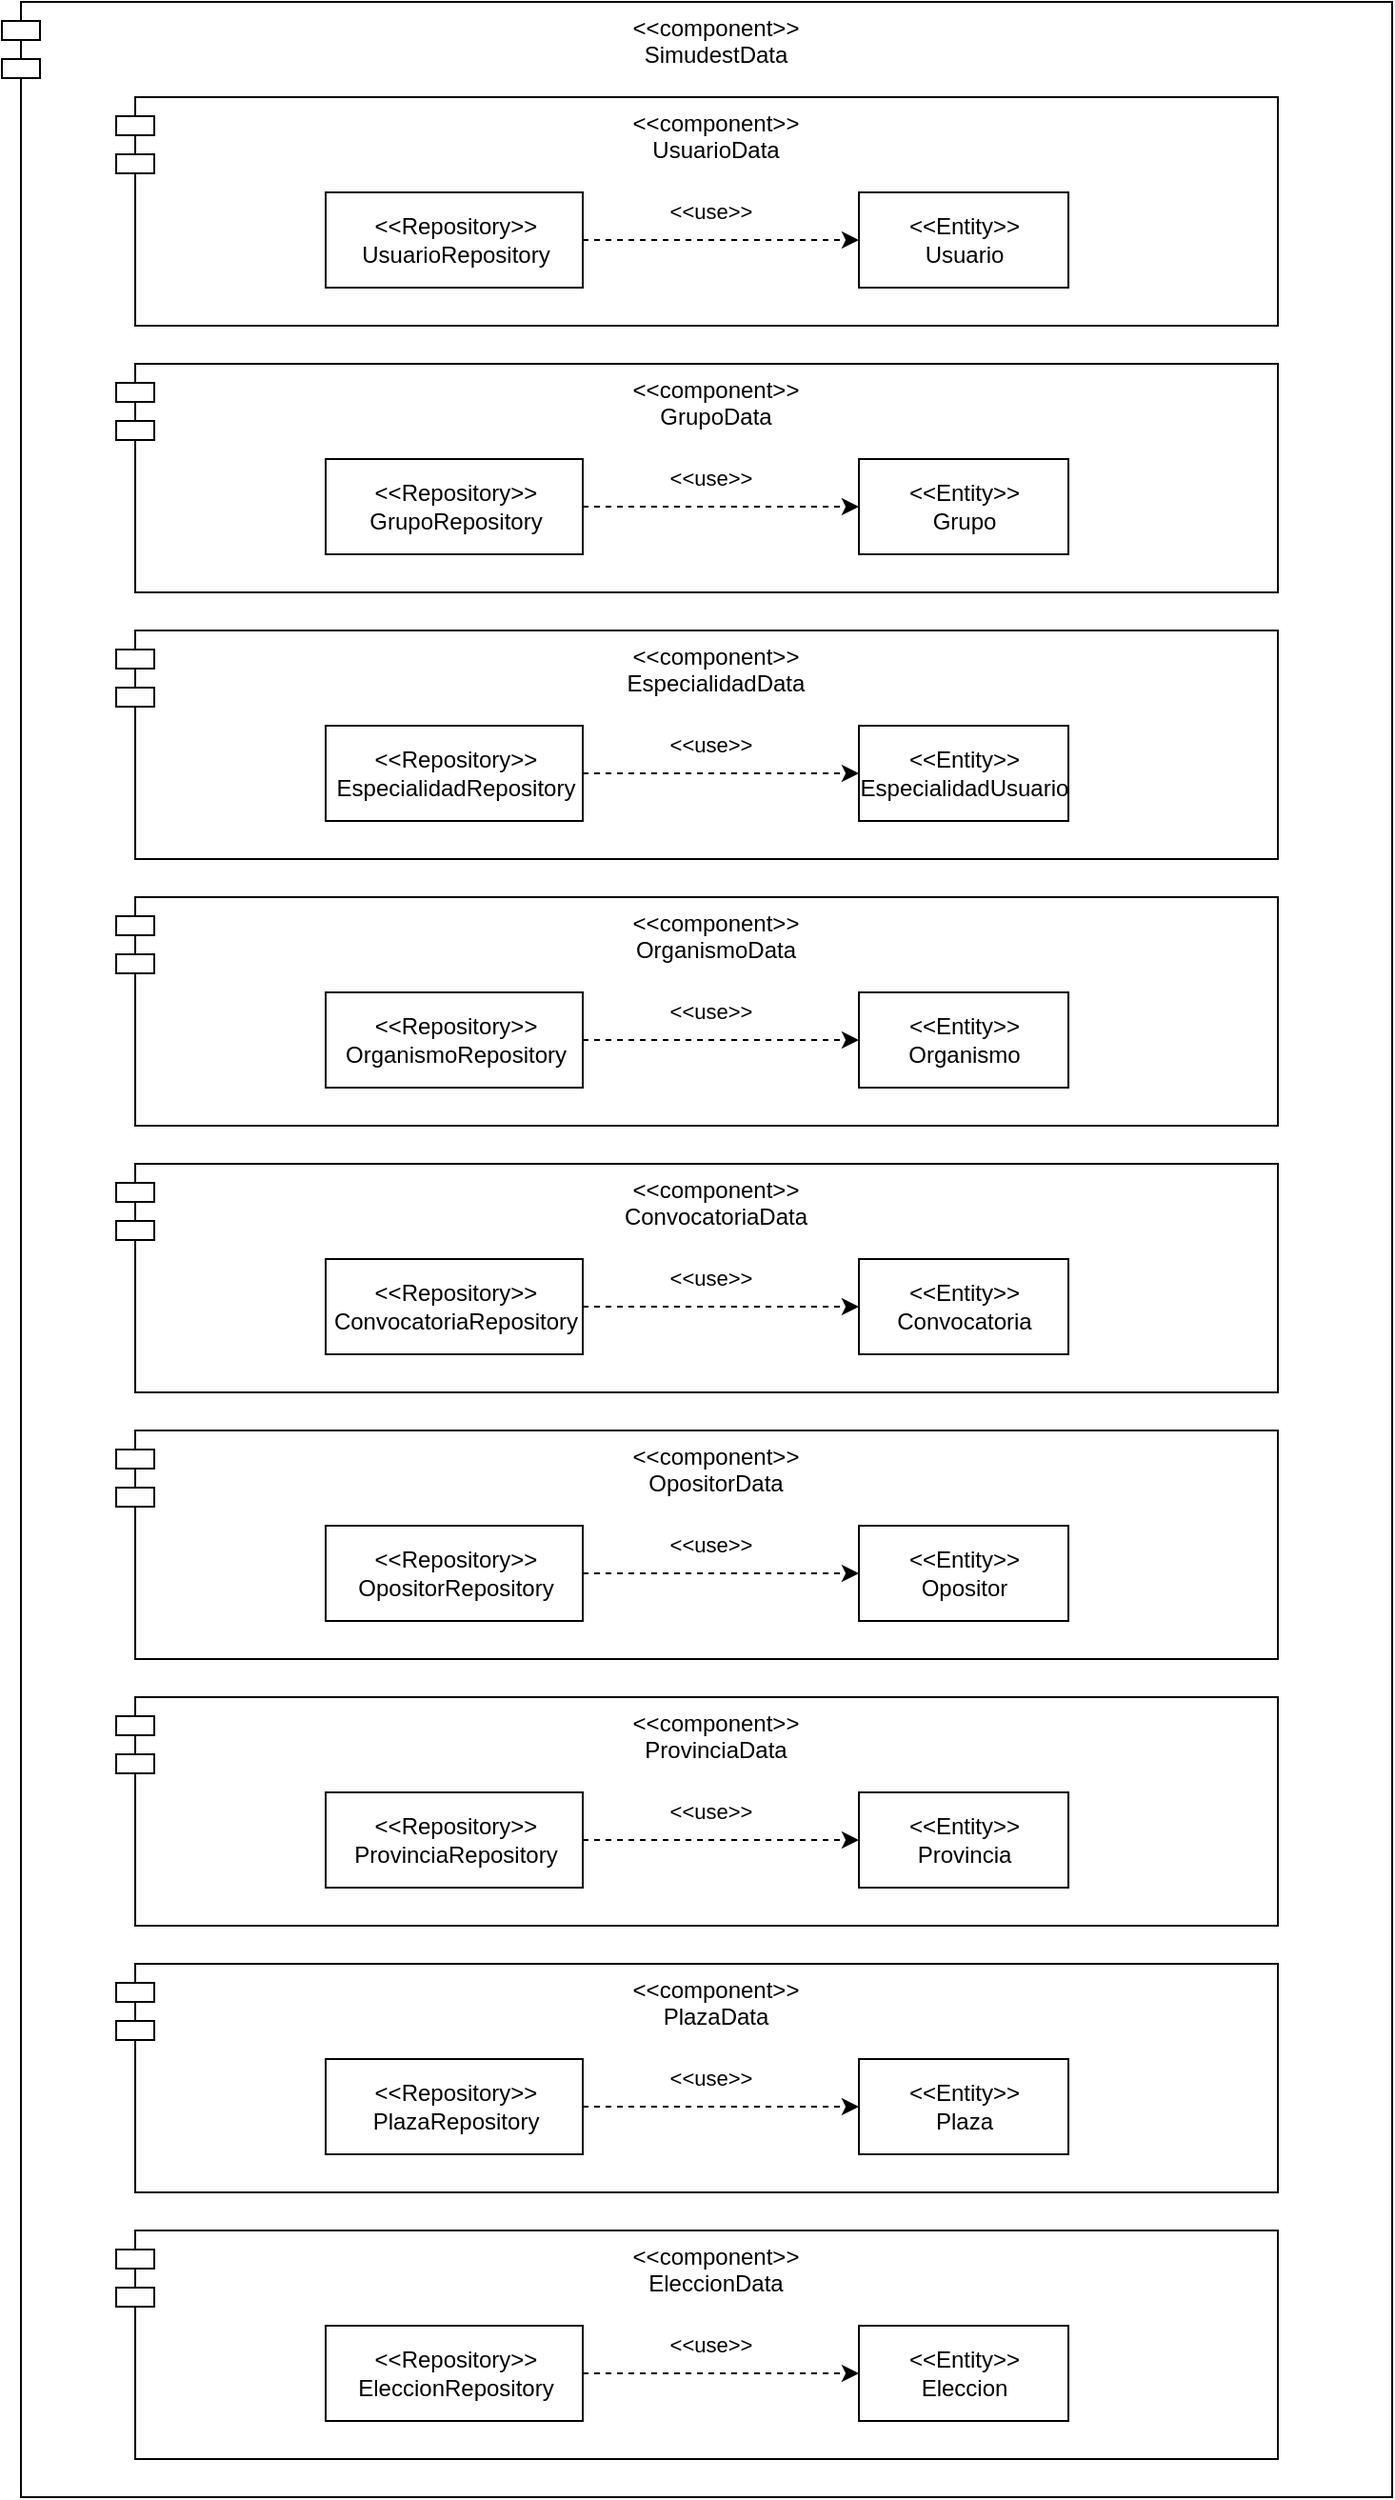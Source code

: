 <mxfile version="17.1.2" type="github">
  <diagram id="93C6iqa6HLX6Nu__6SxN" name="Page-1">
    <mxGraphModel dx="1422" dy="752" grid="1" gridSize="10" guides="1" tooltips="1" connect="1" arrows="1" fold="1" page="1" pageScale="1" pageWidth="827" pageHeight="1169" math="0" shadow="0">
      <root>
        <mxCell id="0" />
        <mxCell id="1" parent="0" />
        <mxCell id="kUJI8yTJnBe5R82jSHBj-1" value="&lt;&lt;component&gt;&gt;&#xa;SimudestData" style="shape=module;align=left;spacingLeft=20;align=center;verticalAlign=top;" parent="1" vertex="1">
          <mxGeometry x="30" y="40" width="730" height="1310" as="geometry" />
        </mxCell>
        <mxCell id="kUJI8yTJnBe5R82jSHBj-3" value="&lt;&lt;component&gt;&gt;&#xa;UsuarioData" style="shape=module;align=left;spacingLeft=20;align=center;verticalAlign=top;" parent="1" vertex="1">
          <mxGeometry x="90" y="90" width="610" height="120" as="geometry" />
        </mxCell>
        <mxCell id="kUJI8yTJnBe5R82jSHBj-4" value="&amp;lt;&amp;lt;Entity&amp;gt;&amp;gt;&lt;br&gt;Usuario" style="html=1;" parent="1" vertex="1">
          <mxGeometry x="480" y="140" width="110" height="50" as="geometry" />
        </mxCell>
        <mxCell id="kUJI8yTJnBe5R82jSHBj-6" value="&amp;lt;&amp;lt;Repository&amp;gt;&amp;gt;&lt;br&gt;UsuarioRepository" style="html=1;" parent="1" vertex="1">
          <mxGeometry x="200" y="140" width="135" height="50" as="geometry" />
        </mxCell>
        <mxCell id="kUJI8yTJnBe5R82jSHBj-7" value="" style="endArrow=classic;html=1;rounded=0;entryX=0;entryY=0.5;entryDx=0;entryDy=0;dashed=1;exitX=1;exitY=0.5;exitDx=0;exitDy=0;" parent="1" source="kUJI8yTJnBe5R82jSHBj-6" target="kUJI8yTJnBe5R82jSHBj-4" edge="1">
          <mxGeometry width="50" height="50" relative="1" as="geometry">
            <mxPoint x="415" y="-40" as="sourcePoint" />
            <mxPoint x="445" y="180" as="targetPoint" />
          </mxGeometry>
        </mxCell>
        <mxCell id="kUJI8yTJnBe5R82jSHBj-8" value="&amp;lt;&amp;lt;use&amp;gt;&amp;gt;" style="edgeLabel;html=1;align=center;verticalAlign=middle;resizable=0;points=[];" parent="kUJI8yTJnBe5R82jSHBj-7" vertex="1" connectable="0">
          <mxGeometry x="0.162" y="-1" relative="1" as="geometry">
            <mxPoint x="-17" y="-16" as="offset" />
          </mxGeometry>
        </mxCell>
        <mxCell id="USnWt5FhDmhfd0IEq8QN-12" value="&lt;&lt;component&gt;&gt;&#xa;GrupoData" style="shape=module;align=left;spacingLeft=20;align=center;verticalAlign=top;" vertex="1" parent="1">
          <mxGeometry x="90" y="230" width="610" height="120" as="geometry" />
        </mxCell>
        <mxCell id="USnWt5FhDmhfd0IEq8QN-13" value="&lt;div&gt;&amp;lt;&amp;lt;Entity&amp;gt;&amp;gt;&lt;/div&gt;&lt;div&gt;Grupo&lt;/div&gt;" style="html=1;" vertex="1" parent="1">
          <mxGeometry x="480" y="280" width="110" height="50" as="geometry" />
        </mxCell>
        <mxCell id="USnWt5FhDmhfd0IEq8QN-14" value="&amp;lt;&amp;lt;Repository&amp;gt;&amp;gt;&lt;br&gt;GrupoRepository" style="html=1;" vertex="1" parent="1">
          <mxGeometry x="200" y="280" width="135" height="50" as="geometry" />
        </mxCell>
        <mxCell id="USnWt5FhDmhfd0IEq8QN-15" value="" style="endArrow=classic;html=1;rounded=0;entryX=0;entryY=0.5;entryDx=0;entryDy=0;dashed=1;exitX=1;exitY=0.5;exitDx=0;exitDy=0;" edge="1" parent="1" source="USnWt5FhDmhfd0IEq8QN-14" target="USnWt5FhDmhfd0IEq8QN-13">
          <mxGeometry width="50" height="50" relative="1" as="geometry">
            <mxPoint x="415" y="100" as="sourcePoint" />
            <mxPoint x="445" y="320" as="targetPoint" />
          </mxGeometry>
        </mxCell>
        <mxCell id="USnWt5FhDmhfd0IEq8QN-16" value="&amp;lt;&amp;lt;use&amp;gt;&amp;gt;" style="edgeLabel;html=1;align=center;verticalAlign=middle;resizable=0;points=[];" vertex="1" connectable="0" parent="USnWt5FhDmhfd0IEq8QN-15">
          <mxGeometry x="0.162" y="-1" relative="1" as="geometry">
            <mxPoint x="-17" y="-16" as="offset" />
          </mxGeometry>
        </mxCell>
        <mxCell id="USnWt5FhDmhfd0IEq8QN-17" value="&lt;&lt;component&gt;&gt;&#xa;EspecialidadData" style="shape=module;align=left;spacingLeft=20;align=center;verticalAlign=top;" vertex="1" parent="1">
          <mxGeometry x="90" y="370" width="610" height="120" as="geometry" />
        </mxCell>
        <mxCell id="USnWt5FhDmhfd0IEq8QN-18" value="&amp;lt;&amp;lt;Entity&amp;gt;&amp;gt;&lt;br&gt;EspecialidadUsuario" style="html=1;" vertex="1" parent="1">
          <mxGeometry x="480" y="420" width="110" height="50" as="geometry" />
        </mxCell>
        <mxCell id="USnWt5FhDmhfd0IEq8QN-19" value="&amp;lt;&amp;lt;Repository&amp;gt;&amp;gt;&lt;br&gt;EspecialidadRepository" style="html=1;" vertex="1" parent="1">
          <mxGeometry x="200" y="420" width="135" height="50" as="geometry" />
        </mxCell>
        <mxCell id="USnWt5FhDmhfd0IEq8QN-20" value="" style="endArrow=classic;html=1;rounded=0;entryX=0;entryY=0.5;entryDx=0;entryDy=0;dashed=1;exitX=1;exitY=0.5;exitDx=0;exitDy=0;" edge="1" parent="1" source="USnWt5FhDmhfd0IEq8QN-19" target="USnWt5FhDmhfd0IEq8QN-18">
          <mxGeometry width="50" height="50" relative="1" as="geometry">
            <mxPoint x="415" y="240" as="sourcePoint" />
            <mxPoint x="445" y="460" as="targetPoint" />
          </mxGeometry>
        </mxCell>
        <mxCell id="USnWt5FhDmhfd0IEq8QN-21" value="&amp;lt;&amp;lt;use&amp;gt;&amp;gt;" style="edgeLabel;html=1;align=center;verticalAlign=middle;resizable=0;points=[];" vertex="1" connectable="0" parent="USnWt5FhDmhfd0IEq8QN-20">
          <mxGeometry x="0.162" y="-1" relative="1" as="geometry">
            <mxPoint x="-17" y="-16" as="offset" />
          </mxGeometry>
        </mxCell>
        <mxCell id="USnWt5FhDmhfd0IEq8QN-22" value="&lt;&lt;component&gt;&gt;&#xa;OrganismoData" style="shape=module;align=left;spacingLeft=20;align=center;verticalAlign=top;" vertex="1" parent="1">
          <mxGeometry x="90" y="510" width="610" height="120" as="geometry" />
        </mxCell>
        <mxCell id="USnWt5FhDmhfd0IEq8QN-23" value="&lt;div&gt;&amp;lt;&amp;lt;Entity&amp;gt;&amp;gt;&lt;/div&gt;&lt;div&gt;Organismo&lt;/div&gt;" style="html=1;" vertex="1" parent="1">
          <mxGeometry x="480" y="560" width="110" height="50" as="geometry" />
        </mxCell>
        <mxCell id="USnWt5FhDmhfd0IEq8QN-24" value="&amp;lt;&amp;lt;Repository&amp;gt;&amp;gt;&lt;br&gt;OrganismoRepository" style="html=1;" vertex="1" parent="1">
          <mxGeometry x="200" y="560" width="135" height="50" as="geometry" />
        </mxCell>
        <mxCell id="USnWt5FhDmhfd0IEq8QN-25" value="" style="endArrow=classic;html=1;rounded=0;entryX=0;entryY=0.5;entryDx=0;entryDy=0;dashed=1;exitX=1;exitY=0.5;exitDx=0;exitDy=0;" edge="1" parent="1" source="USnWt5FhDmhfd0IEq8QN-24" target="USnWt5FhDmhfd0IEq8QN-23">
          <mxGeometry width="50" height="50" relative="1" as="geometry">
            <mxPoint x="415" y="380" as="sourcePoint" />
            <mxPoint x="445" y="600" as="targetPoint" />
          </mxGeometry>
        </mxCell>
        <mxCell id="USnWt5FhDmhfd0IEq8QN-26" value="&amp;lt;&amp;lt;use&amp;gt;&amp;gt;" style="edgeLabel;html=1;align=center;verticalAlign=middle;resizable=0;points=[];" vertex="1" connectable="0" parent="USnWt5FhDmhfd0IEq8QN-25">
          <mxGeometry x="0.162" y="-1" relative="1" as="geometry">
            <mxPoint x="-17" y="-16" as="offset" />
          </mxGeometry>
        </mxCell>
        <mxCell id="USnWt5FhDmhfd0IEq8QN-27" value="&lt;&lt;component&gt;&gt;&#xa;ConvocatoriaData" style="shape=module;align=left;spacingLeft=20;align=center;verticalAlign=top;" vertex="1" parent="1">
          <mxGeometry x="90" y="650" width="610" height="120" as="geometry" />
        </mxCell>
        <mxCell id="USnWt5FhDmhfd0IEq8QN-28" value="&lt;div&gt;&amp;lt;&amp;lt;Entity&amp;gt;&amp;gt;&lt;/div&gt;&lt;div&gt;Convocatoria&lt;/div&gt;" style="html=1;" vertex="1" parent="1">
          <mxGeometry x="480" y="700" width="110" height="50" as="geometry" />
        </mxCell>
        <mxCell id="USnWt5FhDmhfd0IEq8QN-29" value="&amp;lt;&amp;lt;Repository&amp;gt;&amp;gt;&lt;br&gt;ConvocatoriaRepository" style="html=1;" vertex="1" parent="1">
          <mxGeometry x="200" y="700" width="135" height="50" as="geometry" />
        </mxCell>
        <mxCell id="USnWt5FhDmhfd0IEq8QN-30" value="" style="endArrow=classic;html=1;rounded=0;entryX=0;entryY=0.5;entryDx=0;entryDy=0;dashed=1;exitX=1;exitY=0.5;exitDx=0;exitDy=0;" edge="1" parent="1" source="USnWt5FhDmhfd0IEq8QN-29" target="USnWt5FhDmhfd0IEq8QN-28">
          <mxGeometry width="50" height="50" relative="1" as="geometry">
            <mxPoint x="415" y="520" as="sourcePoint" />
            <mxPoint x="445" y="740" as="targetPoint" />
          </mxGeometry>
        </mxCell>
        <mxCell id="USnWt5FhDmhfd0IEq8QN-31" value="&amp;lt;&amp;lt;use&amp;gt;&amp;gt;" style="edgeLabel;html=1;align=center;verticalAlign=middle;resizable=0;points=[];" vertex="1" connectable="0" parent="USnWt5FhDmhfd0IEq8QN-30">
          <mxGeometry x="0.162" y="-1" relative="1" as="geometry">
            <mxPoint x="-17" y="-16" as="offset" />
          </mxGeometry>
        </mxCell>
        <mxCell id="USnWt5FhDmhfd0IEq8QN-32" value="&lt;&lt;component&gt;&gt;&#xa;OpositorData" style="shape=module;align=left;spacingLeft=20;align=center;verticalAlign=top;" vertex="1" parent="1">
          <mxGeometry x="90" y="790" width="610" height="120" as="geometry" />
        </mxCell>
        <mxCell id="USnWt5FhDmhfd0IEq8QN-33" value="&lt;div&gt;&amp;lt;&amp;lt;Entity&amp;gt;&amp;gt;&lt;/div&gt;&lt;div&gt;Opositor&lt;/div&gt;" style="html=1;" vertex="1" parent="1">
          <mxGeometry x="480" y="840" width="110" height="50" as="geometry" />
        </mxCell>
        <mxCell id="USnWt5FhDmhfd0IEq8QN-34" value="&amp;lt;&amp;lt;Repository&amp;gt;&amp;gt;&lt;br&gt;OpositorRepository" style="html=1;" vertex="1" parent="1">
          <mxGeometry x="200" y="840" width="135" height="50" as="geometry" />
        </mxCell>
        <mxCell id="USnWt5FhDmhfd0IEq8QN-35" value="" style="endArrow=classic;html=1;rounded=0;entryX=0;entryY=0.5;entryDx=0;entryDy=0;dashed=1;exitX=1;exitY=0.5;exitDx=0;exitDy=0;" edge="1" parent="1" source="USnWt5FhDmhfd0IEq8QN-34" target="USnWt5FhDmhfd0IEq8QN-33">
          <mxGeometry width="50" height="50" relative="1" as="geometry">
            <mxPoint x="415" y="660" as="sourcePoint" />
            <mxPoint x="445" y="880" as="targetPoint" />
          </mxGeometry>
        </mxCell>
        <mxCell id="USnWt5FhDmhfd0IEq8QN-36" value="&amp;lt;&amp;lt;use&amp;gt;&amp;gt;" style="edgeLabel;html=1;align=center;verticalAlign=middle;resizable=0;points=[];" vertex="1" connectable="0" parent="USnWt5FhDmhfd0IEq8QN-35">
          <mxGeometry x="0.162" y="-1" relative="1" as="geometry">
            <mxPoint x="-17" y="-16" as="offset" />
          </mxGeometry>
        </mxCell>
        <mxCell id="USnWt5FhDmhfd0IEq8QN-37" value="&lt;&lt;component&gt;&gt;&#xa;ProvinciaData" style="shape=module;align=left;spacingLeft=20;align=center;verticalAlign=top;" vertex="1" parent="1">
          <mxGeometry x="90" y="930" width="610" height="120" as="geometry" />
        </mxCell>
        <mxCell id="USnWt5FhDmhfd0IEq8QN-38" value="&lt;div&gt;&amp;lt;&amp;lt;Entity&amp;gt;&amp;gt;&lt;/div&gt;&lt;div&gt;Provincia&lt;/div&gt;" style="html=1;" vertex="1" parent="1">
          <mxGeometry x="480" y="980" width="110" height="50" as="geometry" />
        </mxCell>
        <mxCell id="USnWt5FhDmhfd0IEq8QN-39" value="&amp;lt;&amp;lt;Repository&amp;gt;&amp;gt;&lt;br&gt;ProvinciaRepository" style="html=1;" vertex="1" parent="1">
          <mxGeometry x="200" y="980" width="135" height="50" as="geometry" />
        </mxCell>
        <mxCell id="USnWt5FhDmhfd0IEq8QN-40" value="" style="endArrow=classic;html=1;rounded=0;entryX=0;entryY=0.5;entryDx=0;entryDy=0;dashed=1;exitX=1;exitY=0.5;exitDx=0;exitDy=0;" edge="1" parent="1" source="USnWt5FhDmhfd0IEq8QN-39" target="USnWt5FhDmhfd0IEq8QN-38">
          <mxGeometry width="50" height="50" relative="1" as="geometry">
            <mxPoint x="415" y="800" as="sourcePoint" />
            <mxPoint x="445" y="1020" as="targetPoint" />
          </mxGeometry>
        </mxCell>
        <mxCell id="USnWt5FhDmhfd0IEq8QN-41" value="&amp;lt;&amp;lt;use&amp;gt;&amp;gt;" style="edgeLabel;html=1;align=center;verticalAlign=middle;resizable=0;points=[];" vertex="1" connectable="0" parent="USnWt5FhDmhfd0IEq8QN-40">
          <mxGeometry x="0.162" y="-1" relative="1" as="geometry">
            <mxPoint x="-17" y="-16" as="offset" />
          </mxGeometry>
        </mxCell>
        <mxCell id="USnWt5FhDmhfd0IEq8QN-42" value="&lt;&lt;component&gt;&gt;&#xa;PlazaData" style="shape=module;align=left;spacingLeft=20;align=center;verticalAlign=top;" vertex="1" parent="1">
          <mxGeometry x="90" y="1070" width="610" height="120" as="geometry" />
        </mxCell>
        <mxCell id="USnWt5FhDmhfd0IEq8QN-43" value="&lt;div&gt;&amp;lt;&amp;lt;Entity&amp;gt;&amp;gt;&lt;/div&gt;&lt;div&gt;Plaza&lt;/div&gt;" style="html=1;" vertex="1" parent="1">
          <mxGeometry x="480" y="1120" width="110" height="50" as="geometry" />
        </mxCell>
        <mxCell id="USnWt5FhDmhfd0IEq8QN-44" value="&amp;lt;&amp;lt;Repository&amp;gt;&amp;gt;&lt;br&gt;PlazaRepository" style="html=1;" vertex="1" parent="1">
          <mxGeometry x="200" y="1120" width="135" height="50" as="geometry" />
        </mxCell>
        <mxCell id="USnWt5FhDmhfd0IEq8QN-45" value="" style="endArrow=classic;html=1;rounded=0;entryX=0;entryY=0.5;entryDx=0;entryDy=0;dashed=1;exitX=1;exitY=0.5;exitDx=0;exitDy=0;" edge="1" parent="1" source="USnWt5FhDmhfd0IEq8QN-44" target="USnWt5FhDmhfd0IEq8QN-43">
          <mxGeometry width="50" height="50" relative="1" as="geometry">
            <mxPoint x="415" y="940" as="sourcePoint" />
            <mxPoint x="445" y="1160" as="targetPoint" />
          </mxGeometry>
        </mxCell>
        <mxCell id="USnWt5FhDmhfd0IEq8QN-46" value="&amp;lt;&amp;lt;use&amp;gt;&amp;gt;" style="edgeLabel;html=1;align=center;verticalAlign=middle;resizable=0;points=[];" vertex="1" connectable="0" parent="USnWt5FhDmhfd0IEq8QN-45">
          <mxGeometry x="0.162" y="-1" relative="1" as="geometry">
            <mxPoint x="-17" y="-16" as="offset" />
          </mxGeometry>
        </mxCell>
        <mxCell id="USnWt5FhDmhfd0IEq8QN-47" value="&lt;&lt;component&gt;&gt;&#xa;EleccionData" style="shape=module;align=left;spacingLeft=20;align=center;verticalAlign=top;" vertex="1" parent="1">
          <mxGeometry x="90" y="1210" width="610" height="120" as="geometry" />
        </mxCell>
        <mxCell id="USnWt5FhDmhfd0IEq8QN-48" value="&lt;div&gt;&amp;lt;&amp;lt;Entity&amp;gt;&amp;gt;&lt;/div&gt;&lt;div&gt;Eleccion&lt;/div&gt;" style="html=1;" vertex="1" parent="1">
          <mxGeometry x="480" y="1260" width="110" height="50" as="geometry" />
        </mxCell>
        <mxCell id="USnWt5FhDmhfd0IEq8QN-49" value="&amp;lt;&amp;lt;Repository&amp;gt;&amp;gt;&lt;br&gt;EleccionRepository" style="html=1;" vertex="1" parent="1">
          <mxGeometry x="200" y="1260" width="135" height="50" as="geometry" />
        </mxCell>
        <mxCell id="USnWt5FhDmhfd0IEq8QN-50" value="" style="endArrow=classic;html=1;rounded=0;entryX=0;entryY=0.5;entryDx=0;entryDy=0;dashed=1;exitX=1;exitY=0.5;exitDx=0;exitDy=0;" edge="1" parent="1" source="USnWt5FhDmhfd0IEq8QN-49" target="USnWt5FhDmhfd0IEq8QN-48">
          <mxGeometry width="50" height="50" relative="1" as="geometry">
            <mxPoint x="415" y="1080" as="sourcePoint" />
            <mxPoint x="445" y="1300" as="targetPoint" />
          </mxGeometry>
        </mxCell>
        <mxCell id="USnWt5FhDmhfd0IEq8QN-51" value="&amp;lt;&amp;lt;use&amp;gt;&amp;gt;" style="edgeLabel;html=1;align=center;verticalAlign=middle;resizable=0;points=[];" vertex="1" connectable="0" parent="USnWt5FhDmhfd0IEq8QN-50">
          <mxGeometry x="0.162" y="-1" relative="1" as="geometry">
            <mxPoint x="-17" y="-16" as="offset" />
          </mxGeometry>
        </mxCell>
      </root>
    </mxGraphModel>
  </diagram>
</mxfile>
